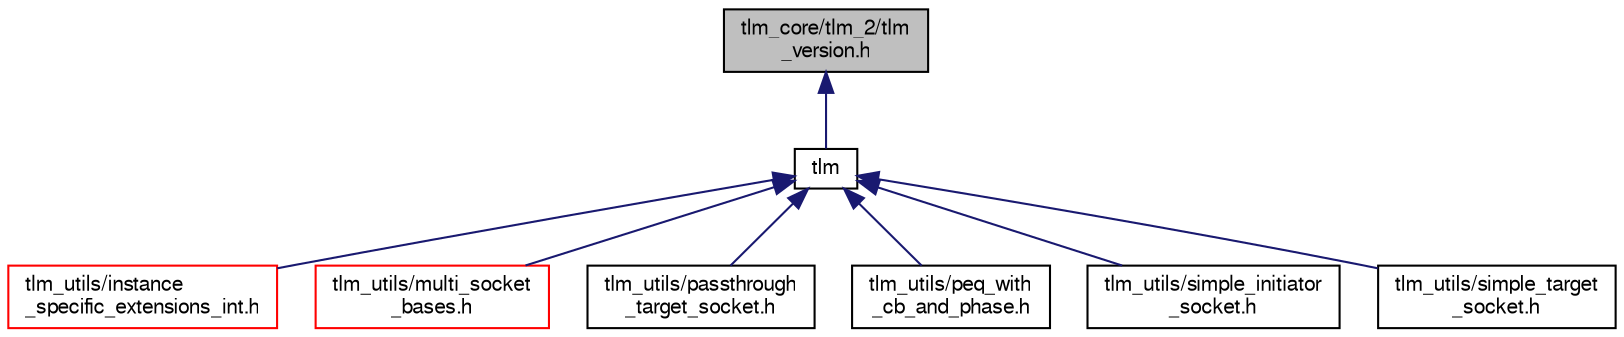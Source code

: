 digraph "tlm_core/tlm_2/tlm_version.h"
{
  edge [fontname="FreeSans",fontsize="10",labelfontname="FreeSans",labelfontsize="10"];
  node [fontname="FreeSans",fontsize="10",shape=record];
  Node1 [label="tlm_core/tlm_2/tlm\l_version.h",height=0.2,width=0.4,color="black", fillcolor="grey75", style="filled", fontcolor="black"];
  Node1 -> Node2 [dir="back",color="midnightblue",fontsize="10",style="solid",fontname="FreeSans"];
  Node2 [label="tlm",height=0.2,width=0.4,color="black", fillcolor="white", style="filled",URL="$a00671.html"];
  Node2 -> Node3 [dir="back",color="midnightblue",fontsize="10",style="solid",fontname="FreeSans"];
  Node3 [label="tlm_utils/instance\l_specific_extensions_int.h",height=0.2,width=0.4,color="red", fillcolor="white", style="filled",URL="$a00794.html"];
  Node2 -> Node5 [dir="back",color="midnightblue",fontsize="10",style="solid",fontname="FreeSans"];
  Node5 [label="tlm_utils/multi_socket\l_bases.h",height=0.2,width=0.4,color="red", fillcolor="white", style="filled",URL="$a00803.html"];
  Node2 -> Node8 [dir="back",color="midnightblue",fontsize="10",style="solid",fontname="FreeSans"];
  Node8 [label="tlm_utils/passthrough\l_target_socket.h",height=0.2,width=0.4,color="black", fillcolor="white", style="filled",URL="$a00806.html"];
  Node2 -> Node9 [dir="back",color="midnightblue",fontsize="10",style="solid",fontname="FreeSans"];
  Node9 [label="tlm_utils/peq_with\l_cb_and_phase.h",height=0.2,width=0.4,color="black", fillcolor="white", style="filled",URL="$a00809.html"];
  Node2 -> Node10 [dir="back",color="midnightblue",fontsize="10",style="solid",fontname="FreeSans"];
  Node10 [label="tlm_utils/simple_initiator\l_socket.h",height=0.2,width=0.4,color="black", fillcolor="white", style="filled",URL="$a00815.html"];
  Node2 -> Node11 [dir="back",color="midnightblue",fontsize="10",style="solid",fontname="FreeSans"];
  Node11 [label="tlm_utils/simple_target\l_socket.h",height=0.2,width=0.4,color="black", fillcolor="white", style="filled",URL="$a00818.html"];
}
